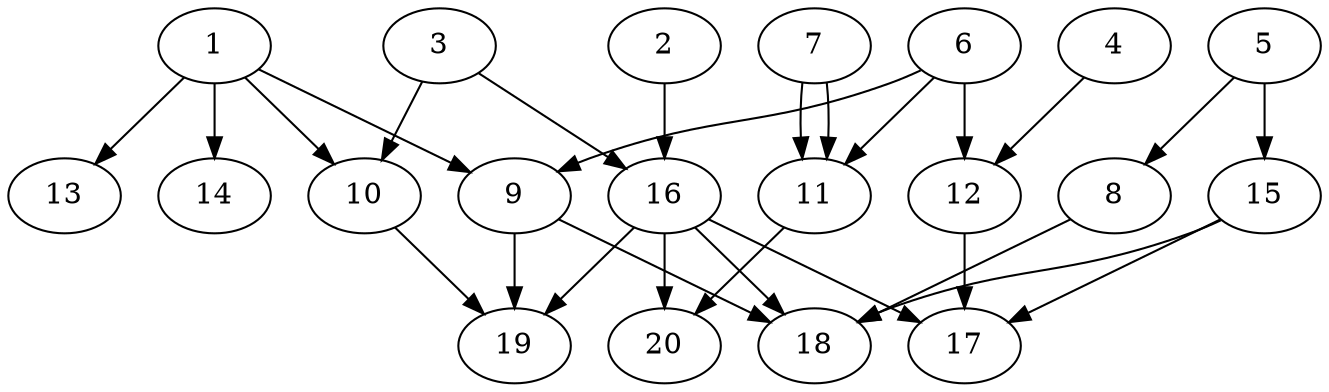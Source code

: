 // DAG automatically generated by daggen at Wed Jul 24 21:27:05 2019
// ./daggen --dot -n 20 --ccr 0.3 --fat 0.7 --regular 0.5 --density 0.5 --mindata 5242880 --maxdata 52428800 
digraph G {
  1 [size="41547093", alpha="0.18", expect_size="12464128"] 
  1 -> 9 [size ="12464128"]
  1 -> 10 [size ="12464128"]
  1 -> 13 [size ="12464128"]
  1 -> 14 [size ="12464128"]
  2 [size="69672960", alpha="0.12", expect_size="20901888"] 
  2 -> 16 [size ="20901888"]
  3 [size="116005547", alpha="0.15", expect_size="34801664"] 
  3 -> 10 [size ="34801664"]
  3 -> 16 [size ="34801664"]
  4 [size="61948587", alpha="0.01", expect_size="18584576"] 
  4 -> 12 [size ="18584576"]
  5 [size="139079680", alpha="0.20", expect_size="41723904"] 
  5 -> 8 [size ="41723904"]
  5 -> 15 [size ="41723904"]
  6 [size="141352960", alpha="0.15", expect_size="42405888"] 
  6 -> 9 [size ="42405888"]
  6 -> 11 [size ="42405888"]
  6 -> 12 [size ="42405888"]
  7 [size="123842560", alpha="0.15", expect_size="37152768"] 
  7 -> 11 [size ="37152768"]
  7 -> 11 [size ="37152768"]
  8 [size="85316267", alpha="0.11", expect_size="25594880"] 
  8 -> 18 [size ="25594880"]
  9 [size="90924373", alpha="0.19", expect_size="27277312"] 
  9 -> 18 [size ="27277312"]
  9 -> 19 [size ="27277312"]
  10 [size="59521707", alpha="0.13", expect_size="17856512"] 
  10 -> 19 [size ="17856512"]
  11 [size="53899947", alpha="0.10", expect_size="16169984"] 
  11 -> 20 [size ="16169984"]
  12 [size="38389760", alpha="0.14", expect_size="11516928"] 
  12 -> 17 [size ="11516928"]
  13 [size="130652160", alpha="0.08", expect_size="39195648"] 
  14 [size="93559467", alpha="0.14", expect_size="28067840"] 
  15 [size="98392747", alpha="0.18", expect_size="29517824"] 
  15 -> 17 [size ="29517824"]
  15 -> 18 [size ="29517824"]
  16 [size="96791893", alpha="0.09", expect_size="29037568"] 
  16 -> 17 [size ="29037568"]
  16 -> 18 [size ="29037568"]
  16 -> 19 [size ="29037568"]
  16 -> 20 [size ="29037568"]
  17 [size="54234453", alpha="0.04", expect_size="16270336"] 
  18 [size="18261333", alpha="0.10", expect_size="5478400"] 
  19 [size="105734827", alpha="0.06", expect_size="31720448"] 
  20 [size="100382720", alpha="0.09", expect_size="30114816"] 
}
